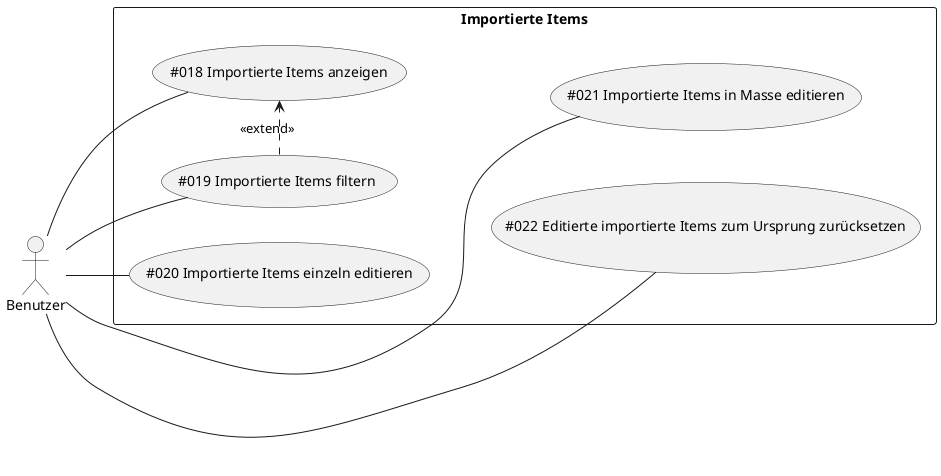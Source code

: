 @startuml
left to right direction

actor Benutzer as Actor1

rectangle "Importierte Items" {
    (#018 Importierte Items anzeigen) as (UC18)
    (#019 Importierte Items filtern) as (UC19)
    (#020 Importierte Items einzeln editieren) as (UC20)
    (#021 Importierte Items in Masse editieren) as (UC21)
    (#022 Editierte importierte Items zum Ursprung zurücksetzen) as (UC22)
}

Actor1 -- (UC18)
Actor1 -- (UC19)
Actor1 -- (UC20)
Actor1 - (UC21)
Actor1 -- (UC22)

(UC19) .> (UC18) : <<extend>>

(UC18) -[hidden]- (UC21)
(UC19) -[hidden]- (UC22)

@enduml